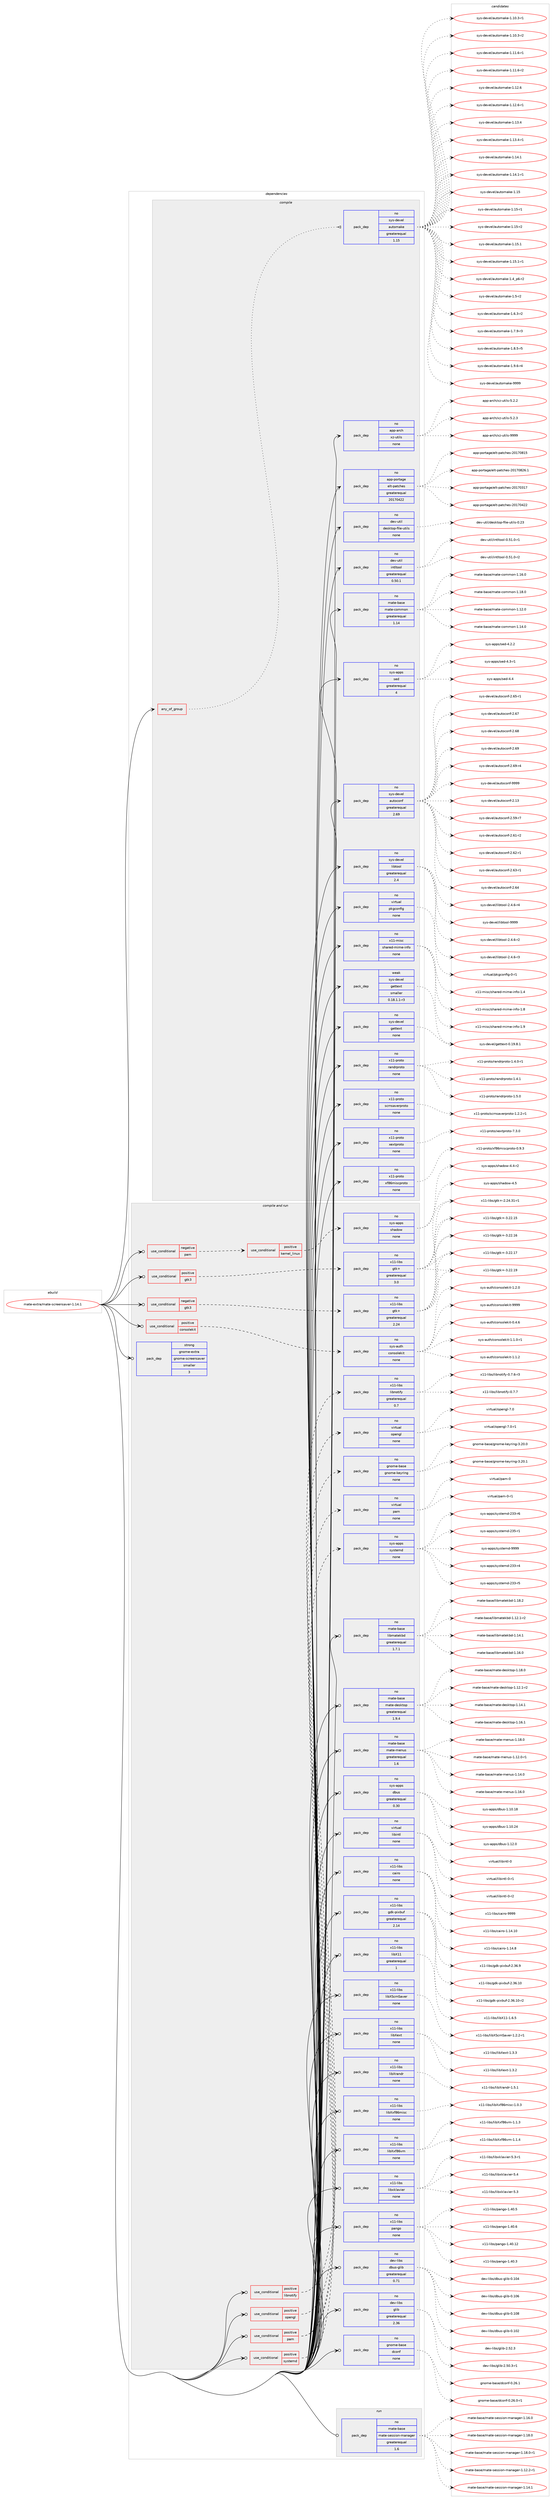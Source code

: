 digraph prolog {

# *************
# Graph options
# *************

newrank=true;
concentrate=true;
compound=true;
graph [rankdir=LR,fontname=Helvetica,fontsize=10,ranksep=1.5];#, ranksep=2.5, nodesep=0.2];
edge  [arrowhead=vee];
node  [fontname=Helvetica,fontsize=10];

# **********
# The ebuild
# **********

subgraph cluster_leftcol {
color=gray;
rank=same;
label=<<i>ebuild</i>>;
id [label="mate-extra/mate-screensaver-1.14.1", color=red, width=4, href="../mate-extra/mate-screensaver-1.14.1.svg"];
}

# ****************
# The dependencies
# ****************

subgraph cluster_midcol {
color=gray;
label=<<i>dependencies</i>>;
subgraph cluster_compile {
fillcolor="#eeeeee";
style=filled;
label=<<i>compile</i>>;
subgraph any5150 {
dependency347742 [label=<<TABLE BORDER="0" CELLBORDER="1" CELLSPACING="0" CELLPADDING="4"><TR><TD CELLPADDING="10">any_of_group</TD></TR></TABLE>>, shape=none, color=red];subgraph pack256157 {
dependency347743 [label=<<TABLE BORDER="0" CELLBORDER="1" CELLSPACING="0" CELLPADDING="4" WIDTH="220"><TR><TD ROWSPAN="6" CELLPADDING="30">pack_dep</TD></TR><TR><TD WIDTH="110">no</TD></TR><TR><TD>sys-devel</TD></TR><TR><TD>automake</TD></TR><TR><TD>greaterequal</TD></TR><TR><TD>1.15</TD></TR></TABLE>>, shape=none, color=blue];
}
dependency347742:e -> dependency347743:w [weight=20,style="dotted",arrowhead="oinv"];
}
id:e -> dependency347742:w [weight=20,style="solid",arrowhead="vee"];
subgraph pack256158 {
dependency347744 [label=<<TABLE BORDER="0" CELLBORDER="1" CELLSPACING="0" CELLPADDING="4" WIDTH="220"><TR><TD ROWSPAN="6" CELLPADDING="30">pack_dep</TD></TR><TR><TD WIDTH="110">no</TD></TR><TR><TD>app-arch</TD></TR><TR><TD>xz-utils</TD></TR><TR><TD>none</TD></TR><TR><TD></TD></TR></TABLE>>, shape=none, color=blue];
}
id:e -> dependency347744:w [weight=20,style="solid",arrowhead="vee"];
subgraph pack256159 {
dependency347745 [label=<<TABLE BORDER="0" CELLBORDER="1" CELLSPACING="0" CELLPADDING="4" WIDTH="220"><TR><TD ROWSPAN="6" CELLPADDING="30">pack_dep</TD></TR><TR><TD WIDTH="110">no</TD></TR><TR><TD>app-portage</TD></TR><TR><TD>elt-patches</TD></TR><TR><TD>greaterequal</TD></TR><TR><TD>20170422</TD></TR></TABLE>>, shape=none, color=blue];
}
id:e -> dependency347745:w [weight=20,style="solid",arrowhead="vee"];
subgraph pack256160 {
dependency347746 [label=<<TABLE BORDER="0" CELLBORDER="1" CELLSPACING="0" CELLPADDING="4" WIDTH="220"><TR><TD ROWSPAN="6" CELLPADDING="30">pack_dep</TD></TR><TR><TD WIDTH="110">no</TD></TR><TR><TD>dev-util</TD></TR><TR><TD>desktop-file-utils</TD></TR><TR><TD>none</TD></TR><TR><TD></TD></TR></TABLE>>, shape=none, color=blue];
}
id:e -> dependency347746:w [weight=20,style="solid",arrowhead="vee"];
subgraph pack256161 {
dependency347747 [label=<<TABLE BORDER="0" CELLBORDER="1" CELLSPACING="0" CELLPADDING="4" WIDTH="220"><TR><TD ROWSPAN="6" CELLPADDING="30">pack_dep</TD></TR><TR><TD WIDTH="110">no</TD></TR><TR><TD>dev-util</TD></TR><TR><TD>intltool</TD></TR><TR><TD>greaterequal</TD></TR><TR><TD>0.50.1</TD></TR></TABLE>>, shape=none, color=blue];
}
id:e -> dependency347747:w [weight=20,style="solid",arrowhead="vee"];
subgraph pack256162 {
dependency347748 [label=<<TABLE BORDER="0" CELLBORDER="1" CELLSPACING="0" CELLPADDING="4" WIDTH="220"><TR><TD ROWSPAN="6" CELLPADDING="30">pack_dep</TD></TR><TR><TD WIDTH="110">no</TD></TR><TR><TD>mate-base</TD></TR><TR><TD>mate-common</TD></TR><TR><TD>greaterequal</TD></TR><TR><TD>1.14</TD></TR></TABLE>>, shape=none, color=blue];
}
id:e -> dependency347748:w [weight=20,style="solid",arrowhead="vee"];
subgraph pack256163 {
dependency347749 [label=<<TABLE BORDER="0" CELLBORDER="1" CELLSPACING="0" CELLPADDING="4" WIDTH="220"><TR><TD ROWSPAN="6" CELLPADDING="30">pack_dep</TD></TR><TR><TD WIDTH="110">no</TD></TR><TR><TD>sys-apps</TD></TR><TR><TD>sed</TD></TR><TR><TD>greaterequal</TD></TR><TR><TD>4</TD></TR></TABLE>>, shape=none, color=blue];
}
id:e -> dependency347749:w [weight=20,style="solid",arrowhead="vee"];
subgraph pack256164 {
dependency347750 [label=<<TABLE BORDER="0" CELLBORDER="1" CELLSPACING="0" CELLPADDING="4" WIDTH="220"><TR><TD ROWSPAN="6" CELLPADDING="30">pack_dep</TD></TR><TR><TD WIDTH="110">no</TD></TR><TR><TD>sys-devel</TD></TR><TR><TD>autoconf</TD></TR><TR><TD>greaterequal</TD></TR><TR><TD>2.69</TD></TR></TABLE>>, shape=none, color=blue];
}
id:e -> dependency347750:w [weight=20,style="solid",arrowhead="vee"];
subgraph pack256165 {
dependency347751 [label=<<TABLE BORDER="0" CELLBORDER="1" CELLSPACING="0" CELLPADDING="4" WIDTH="220"><TR><TD ROWSPAN="6" CELLPADDING="30">pack_dep</TD></TR><TR><TD WIDTH="110">no</TD></TR><TR><TD>sys-devel</TD></TR><TR><TD>gettext</TD></TR><TR><TD>none</TD></TR><TR><TD></TD></TR></TABLE>>, shape=none, color=blue];
}
id:e -> dependency347751:w [weight=20,style="solid",arrowhead="vee"];
subgraph pack256166 {
dependency347752 [label=<<TABLE BORDER="0" CELLBORDER="1" CELLSPACING="0" CELLPADDING="4" WIDTH="220"><TR><TD ROWSPAN="6" CELLPADDING="30">pack_dep</TD></TR><TR><TD WIDTH="110">no</TD></TR><TR><TD>sys-devel</TD></TR><TR><TD>libtool</TD></TR><TR><TD>greaterequal</TD></TR><TR><TD>2.4</TD></TR></TABLE>>, shape=none, color=blue];
}
id:e -> dependency347752:w [weight=20,style="solid",arrowhead="vee"];
subgraph pack256167 {
dependency347753 [label=<<TABLE BORDER="0" CELLBORDER="1" CELLSPACING="0" CELLPADDING="4" WIDTH="220"><TR><TD ROWSPAN="6" CELLPADDING="30">pack_dep</TD></TR><TR><TD WIDTH="110">no</TD></TR><TR><TD>virtual</TD></TR><TR><TD>pkgconfig</TD></TR><TR><TD>none</TD></TR><TR><TD></TD></TR></TABLE>>, shape=none, color=blue];
}
id:e -> dependency347753:w [weight=20,style="solid",arrowhead="vee"];
subgraph pack256168 {
dependency347754 [label=<<TABLE BORDER="0" CELLBORDER="1" CELLSPACING="0" CELLPADDING="4" WIDTH="220"><TR><TD ROWSPAN="6" CELLPADDING="30">pack_dep</TD></TR><TR><TD WIDTH="110">no</TD></TR><TR><TD>x11-misc</TD></TR><TR><TD>shared-mime-info</TD></TR><TR><TD>none</TD></TR><TR><TD></TD></TR></TABLE>>, shape=none, color=blue];
}
id:e -> dependency347754:w [weight=20,style="solid",arrowhead="vee"];
subgraph pack256169 {
dependency347755 [label=<<TABLE BORDER="0" CELLBORDER="1" CELLSPACING="0" CELLPADDING="4" WIDTH="220"><TR><TD ROWSPAN="6" CELLPADDING="30">pack_dep</TD></TR><TR><TD WIDTH="110">no</TD></TR><TR><TD>x11-proto</TD></TR><TR><TD>randrproto</TD></TR><TR><TD>none</TD></TR><TR><TD></TD></TR></TABLE>>, shape=none, color=blue];
}
id:e -> dependency347755:w [weight=20,style="solid",arrowhead="vee"];
subgraph pack256170 {
dependency347756 [label=<<TABLE BORDER="0" CELLBORDER="1" CELLSPACING="0" CELLPADDING="4" WIDTH="220"><TR><TD ROWSPAN="6" CELLPADDING="30">pack_dep</TD></TR><TR><TD WIDTH="110">no</TD></TR><TR><TD>x11-proto</TD></TR><TR><TD>scrnsaverproto</TD></TR><TR><TD>none</TD></TR><TR><TD></TD></TR></TABLE>>, shape=none, color=blue];
}
id:e -> dependency347756:w [weight=20,style="solid",arrowhead="vee"];
subgraph pack256171 {
dependency347757 [label=<<TABLE BORDER="0" CELLBORDER="1" CELLSPACING="0" CELLPADDING="4" WIDTH="220"><TR><TD ROWSPAN="6" CELLPADDING="30">pack_dep</TD></TR><TR><TD WIDTH="110">no</TD></TR><TR><TD>x11-proto</TD></TR><TR><TD>xextproto</TD></TR><TR><TD>none</TD></TR><TR><TD></TD></TR></TABLE>>, shape=none, color=blue];
}
id:e -> dependency347757:w [weight=20,style="solid",arrowhead="vee"];
subgraph pack256172 {
dependency347758 [label=<<TABLE BORDER="0" CELLBORDER="1" CELLSPACING="0" CELLPADDING="4" WIDTH="220"><TR><TD ROWSPAN="6" CELLPADDING="30">pack_dep</TD></TR><TR><TD WIDTH="110">no</TD></TR><TR><TD>x11-proto</TD></TR><TR><TD>xf86miscproto</TD></TR><TR><TD>none</TD></TR><TR><TD></TD></TR></TABLE>>, shape=none, color=blue];
}
id:e -> dependency347758:w [weight=20,style="solid",arrowhead="vee"];
subgraph pack256173 {
dependency347759 [label=<<TABLE BORDER="0" CELLBORDER="1" CELLSPACING="0" CELLPADDING="4" WIDTH="220"><TR><TD ROWSPAN="6" CELLPADDING="30">pack_dep</TD></TR><TR><TD WIDTH="110">weak</TD></TR><TR><TD>sys-devel</TD></TR><TR><TD>gettext</TD></TR><TR><TD>smaller</TD></TR><TR><TD>0.18.1.1-r3</TD></TR></TABLE>>, shape=none, color=blue];
}
id:e -> dependency347759:w [weight=20,style="solid",arrowhead="vee"];
}
subgraph cluster_compileandrun {
fillcolor="#eeeeee";
style=filled;
label=<<i>compile and run</i>>;
subgraph cond86334 {
dependency347760 [label=<<TABLE BORDER="0" CELLBORDER="1" CELLSPACING="0" CELLPADDING="4"><TR><TD ROWSPAN="3" CELLPADDING="10">use_conditional</TD></TR><TR><TD>negative</TD></TR><TR><TD>gtk3</TD></TR></TABLE>>, shape=none, color=red];
subgraph pack256174 {
dependency347761 [label=<<TABLE BORDER="0" CELLBORDER="1" CELLSPACING="0" CELLPADDING="4" WIDTH="220"><TR><TD ROWSPAN="6" CELLPADDING="30">pack_dep</TD></TR><TR><TD WIDTH="110">no</TD></TR><TR><TD>x11-libs</TD></TR><TR><TD>gtk+</TD></TR><TR><TD>greaterequal</TD></TR><TR><TD>2.24</TD></TR></TABLE>>, shape=none, color=blue];
}
dependency347760:e -> dependency347761:w [weight=20,style="dashed",arrowhead="vee"];
}
id:e -> dependency347760:w [weight=20,style="solid",arrowhead="odotvee"];
subgraph cond86335 {
dependency347762 [label=<<TABLE BORDER="0" CELLBORDER="1" CELLSPACING="0" CELLPADDING="4"><TR><TD ROWSPAN="3" CELLPADDING="10">use_conditional</TD></TR><TR><TD>negative</TD></TR><TR><TD>pam</TD></TR></TABLE>>, shape=none, color=red];
subgraph cond86336 {
dependency347763 [label=<<TABLE BORDER="0" CELLBORDER="1" CELLSPACING="0" CELLPADDING="4"><TR><TD ROWSPAN="3" CELLPADDING="10">use_conditional</TD></TR><TR><TD>positive</TD></TR><TR><TD>kernel_linux</TD></TR></TABLE>>, shape=none, color=red];
subgraph pack256175 {
dependency347764 [label=<<TABLE BORDER="0" CELLBORDER="1" CELLSPACING="0" CELLPADDING="4" WIDTH="220"><TR><TD ROWSPAN="6" CELLPADDING="30">pack_dep</TD></TR><TR><TD WIDTH="110">no</TD></TR><TR><TD>sys-apps</TD></TR><TR><TD>shadow</TD></TR><TR><TD>none</TD></TR><TR><TD></TD></TR></TABLE>>, shape=none, color=blue];
}
dependency347763:e -> dependency347764:w [weight=20,style="dashed",arrowhead="vee"];
}
dependency347762:e -> dependency347763:w [weight=20,style="dashed",arrowhead="vee"];
}
id:e -> dependency347762:w [weight=20,style="solid",arrowhead="odotvee"];
subgraph cond86337 {
dependency347765 [label=<<TABLE BORDER="0" CELLBORDER="1" CELLSPACING="0" CELLPADDING="4"><TR><TD ROWSPAN="3" CELLPADDING="10">use_conditional</TD></TR><TR><TD>positive</TD></TR><TR><TD>consolekit</TD></TR></TABLE>>, shape=none, color=red];
subgraph pack256176 {
dependency347766 [label=<<TABLE BORDER="0" CELLBORDER="1" CELLSPACING="0" CELLPADDING="4" WIDTH="220"><TR><TD ROWSPAN="6" CELLPADDING="30">pack_dep</TD></TR><TR><TD WIDTH="110">no</TD></TR><TR><TD>sys-auth</TD></TR><TR><TD>consolekit</TD></TR><TR><TD>none</TD></TR><TR><TD></TD></TR></TABLE>>, shape=none, color=blue];
}
dependency347765:e -> dependency347766:w [weight=20,style="dashed",arrowhead="vee"];
}
id:e -> dependency347765:w [weight=20,style="solid",arrowhead="odotvee"];
subgraph cond86338 {
dependency347767 [label=<<TABLE BORDER="0" CELLBORDER="1" CELLSPACING="0" CELLPADDING="4"><TR><TD ROWSPAN="3" CELLPADDING="10">use_conditional</TD></TR><TR><TD>positive</TD></TR><TR><TD>gtk3</TD></TR></TABLE>>, shape=none, color=red];
subgraph pack256177 {
dependency347768 [label=<<TABLE BORDER="0" CELLBORDER="1" CELLSPACING="0" CELLPADDING="4" WIDTH="220"><TR><TD ROWSPAN="6" CELLPADDING="30">pack_dep</TD></TR><TR><TD WIDTH="110">no</TD></TR><TR><TD>x11-libs</TD></TR><TR><TD>gtk+</TD></TR><TR><TD>greaterequal</TD></TR><TR><TD>3.0</TD></TR></TABLE>>, shape=none, color=blue];
}
dependency347767:e -> dependency347768:w [weight=20,style="dashed",arrowhead="vee"];
}
id:e -> dependency347767:w [weight=20,style="solid",arrowhead="odotvee"];
subgraph cond86339 {
dependency347769 [label=<<TABLE BORDER="0" CELLBORDER="1" CELLSPACING="0" CELLPADDING="4"><TR><TD ROWSPAN="3" CELLPADDING="10">use_conditional</TD></TR><TR><TD>positive</TD></TR><TR><TD>libnotify</TD></TR></TABLE>>, shape=none, color=red];
subgraph pack256178 {
dependency347770 [label=<<TABLE BORDER="0" CELLBORDER="1" CELLSPACING="0" CELLPADDING="4" WIDTH="220"><TR><TD ROWSPAN="6" CELLPADDING="30">pack_dep</TD></TR><TR><TD WIDTH="110">no</TD></TR><TR><TD>x11-libs</TD></TR><TR><TD>libnotify</TD></TR><TR><TD>greaterequal</TD></TR><TR><TD>0.7</TD></TR></TABLE>>, shape=none, color=blue];
}
dependency347769:e -> dependency347770:w [weight=20,style="dashed",arrowhead="vee"];
}
id:e -> dependency347769:w [weight=20,style="solid",arrowhead="odotvee"];
subgraph cond86340 {
dependency347771 [label=<<TABLE BORDER="0" CELLBORDER="1" CELLSPACING="0" CELLPADDING="4"><TR><TD ROWSPAN="3" CELLPADDING="10">use_conditional</TD></TR><TR><TD>positive</TD></TR><TR><TD>opengl</TD></TR></TABLE>>, shape=none, color=red];
subgraph pack256179 {
dependency347772 [label=<<TABLE BORDER="0" CELLBORDER="1" CELLSPACING="0" CELLPADDING="4" WIDTH="220"><TR><TD ROWSPAN="6" CELLPADDING="30">pack_dep</TD></TR><TR><TD WIDTH="110">no</TD></TR><TR><TD>virtual</TD></TR><TR><TD>opengl</TD></TR><TR><TD>none</TD></TR><TR><TD></TD></TR></TABLE>>, shape=none, color=blue];
}
dependency347771:e -> dependency347772:w [weight=20,style="dashed",arrowhead="vee"];
}
id:e -> dependency347771:w [weight=20,style="solid",arrowhead="odotvee"];
subgraph cond86341 {
dependency347773 [label=<<TABLE BORDER="0" CELLBORDER="1" CELLSPACING="0" CELLPADDING="4"><TR><TD ROWSPAN="3" CELLPADDING="10">use_conditional</TD></TR><TR><TD>positive</TD></TR><TR><TD>pam</TD></TR></TABLE>>, shape=none, color=red];
subgraph pack256180 {
dependency347774 [label=<<TABLE BORDER="0" CELLBORDER="1" CELLSPACING="0" CELLPADDING="4" WIDTH="220"><TR><TD ROWSPAN="6" CELLPADDING="30">pack_dep</TD></TR><TR><TD WIDTH="110">no</TD></TR><TR><TD>gnome-base</TD></TR><TR><TD>gnome-keyring</TD></TR><TR><TD>none</TD></TR><TR><TD></TD></TR></TABLE>>, shape=none, color=blue];
}
dependency347773:e -> dependency347774:w [weight=20,style="dashed",arrowhead="vee"];
subgraph pack256181 {
dependency347775 [label=<<TABLE BORDER="0" CELLBORDER="1" CELLSPACING="0" CELLPADDING="4" WIDTH="220"><TR><TD ROWSPAN="6" CELLPADDING="30">pack_dep</TD></TR><TR><TD WIDTH="110">no</TD></TR><TR><TD>virtual</TD></TR><TR><TD>pam</TD></TR><TR><TD>none</TD></TR><TR><TD></TD></TR></TABLE>>, shape=none, color=blue];
}
dependency347773:e -> dependency347775:w [weight=20,style="dashed",arrowhead="vee"];
}
id:e -> dependency347773:w [weight=20,style="solid",arrowhead="odotvee"];
subgraph cond86342 {
dependency347776 [label=<<TABLE BORDER="0" CELLBORDER="1" CELLSPACING="0" CELLPADDING="4"><TR><TD ROWSPAN="3" CELLPADDING="10">use_conditional</TD></TR><TR><TD>positive</TD></TR><TR><TD>systemd</TD></TR></TABLE>>, shape=none, color=red];
subgraph pack256182 {
dependency347777 [label=<<TABLE BORDER="0" CELLBORDER="1" CELLSPACING="0" CELLPADDING="4" WIDTH="220"><TR><TD ROWSPAN="6" CELLPADDING="30">pack_dep</TD></TR><TR><TD WIDTH="110">no</TD></TR><TR><TD>sys-apps</TD></TR><TR><TD>systemd</TD></TR><TR><TD>none</TD></TR><TR><TD></TD></TR></TABLE>>, shape=none, color=blue];
}
dependency347776:e -> dependency347777:w [weight=20,style="dashed",arrowhead="vee"];
}
id:e -> dependency347776:w [weight=20,style="solid",arrowhead="odotvee"];
subgraph pack256183 {
dependency347778 [label=<<TABLE BORDER="0" CELLBORDER="1" CELLSPACING="0" CELLPADDING="4" WIDTH="220"><TR><TD ROWSPAN="6" CELLPADDING="30">pack_dep</TD></TR><TR><TD WIDTH="110">no</TD></TR><TR><TD>dev-libs</TD></TR><TR><TD>dbus-glib</TD></TR><TR><TD>greaterequal</TD></TR><TR><TD>0.71</TD></TR></TABLE>>, shape=none, color=blue];
}
id:e -> dependency347778:w [weight=20,style="solid",arrowhead="odotvee"];
subgraph pack256184 {
dependency347779 [label=<<TABLE BORDER="0" CELLBORDER="1" CELLSPACING="0" CELLPADDING="4" WIDTH="220"><TR><TD ROWSPAN="6" CELLPADDING="30">pack_dep</TD></TR><TR><TD WIDTH="110">no</TD></TR><TR><TD>dev-libs</TD></TR><TR><TD>glib</TD></TR><TR><TD>greaterequal</TD></TR><TR><TD>2.36</TD></TR></TABLE>>, shape=none, color=blue];
}
id:e -> dependency347779:w [weight=20,style="solid",arrowhead="odotvee"];
subgraph pack256185 {
dependency347780 [label=<<TABLE BORDER="0" CELLBORDER="1" CELLSPACING="0" CELLPADDING="4" WIDTH="220"><TR><TD ROWSPAN="6" CELLPADDING="30">pack_dep</TD></TR><TR><TD WIDTH="110">no</TD></TR><TR><TD>gnome-base</TD></TR><TR><TD>dconf</TD></TR><TR><TD>none</TD></TR><TR><TD></TD></TR></TABLE>>, shape=none, color=blue];
}
id:e -> dependency347780:w [weight=20,style="solid",arrowhead="odotvee"];
subgraph pack256186 {
dependency347781 [label=<<TABLE BORDER="0" CELLBORDER="1" CELLSPACING="0" CELLPADDING="4" WIDTH="220"><TR><TD ROWSPAN="6" CELLPADDING="30">pack_dep</TD></TR><TR><TD WIDTH="110">no</TD></TR><TR><TD>mate-base</TD></TR><TR><TD>libmatekbd</TD></TR><TR><TD>greaterequal</TD></TR><TR><TD>1.7.1</TD></TR></TABLE>>, shape=none, color=blue];
}
id:e -> dependency347781:w [weight=20,style="solid",arrowhead="odotvee"];
subgraph pack256187 {
dependency347782 [label=<<TABLE BORDER="0" CELLBORDER="1" CELLSPACING="0" CELLPADDING="4" WIDTH="220"><TR><TD ROWSPAN="6" CELLPADDING="30">pack_dep</TD></TR><TR><TD WIDTH="110">no</TD></TR><TR><TD>mate-base</TD></TR><TR><TD>mate-desktop</TD></TR><TR><TD>greaterequal</TD></TR><TR><TD>1.9.4</TD></TR></TABLE>>, shape=none, color=blue];
}
id:e -> dependency347782:w [weight=20,style="solid",arrowhead="odotvee"];
subgraph pack256188 {
dependency347783 [label=<<TABLE BORDER="0" CELLBORDER="1" CELLSPACING="0" CELLPADDING="4" WIDTH="220"><TR><TD ROWSPAN="6" CELLPADDING="30">pack_dep</TD></TR><TR><TD WIDTH="110">no</TD></TR><TR><TD>mate-base</TD></TR><TR><TD>mate-menus</TD></TR><TR><TD>greaterequal</TD></TR><TR><TD>1.6</TD></TR></TABLE>>, shape=none, color=blue];
}
id:e -> dependency347783:w [weight=20,style="solid",arrowhead="odotvee"];
subgraph pack256189 {
dependency347784 [label=<<TABLE BORDER="0" CELLBORDER="1" CELLSPACING="0" CELLPADDING="4" WIDTH="220"><TR><TD ROWSPAN="6" CELLPADDING="30">pack_dep</TD></TR><TR><TD WIDTH="110">no</TD></TR><TR><TD>sys-apps</TD></TR><TR><TD>dbus</TD></TR><TR><TD>greaterequal</TD></TR><TR><TD>0.30</TD></TR></TABLE>>, shape=none, color=blue];
}
id:e -> dependency347784:w [weight=20,style="solid",arrowhead="odotvee"];
subgraph pack256190 {
dependency347785 [label=<<TABLE BORDER="0" CELLBORDER="1" CELLSPACING="0" CELLPADDING="4" WIDTH="220"><TR><TD ROWSPAN="6" CELLPADDING="30">pack_dep</TD></TR><TR><TD WIDTH="110">no</TD></TR><TR><TD>virtual</TD></TR><TR><TD>libintl</TD></TR><TR><TD>none</TD></TR><TR><TD></TD></TR></TABLE>>, shape=none, color=blue];
}
id:e -> dependency347785:w [weight=20,style="solid",arrowhead="odotvee"];
subgraph pack256191 {
dependency347786 [label=<<TABLE BORDER="0" CELLBORDER="1" CELLSPACING="0" CELLPADDING="4" WIDTH="220"><TR><TD ROWSPAN="6" CELLPADDING="30">pack_dep</TD></TR><TR><TD WIDTH="110">no</TD></TR><TR><TD>x11-libs</TD></TR><TR><TD>cairo</TD></TR><TR><TD>none</TD></TR><TR><TD></TD></TR></TABLE>>, shape=none, color=blue];
}
id:e -> dependency347786:w [weight=20,style="solid",arrowhead="odotvee"];
subgraph pack256192 {
dependency347787 [label=<<TABLE BORDER="0" CELLBORDER="1" CELLSPACING="0" CELLPADDING="4" WIDTH="220"><TR><TD ROWSPAN="6" CELLPADDING="30">pack_dep</TD></TR><TR><TD WIDTH="110">no</TD></TR><TR><TD>x11-libs</TD></TR><TR><TD>gdk-pixbuf</TD></TR><TR><TD>greaterequal</TD></TR><TR><TD>2.14</TD></TR></TABLE>>, shape=none, color=blue];
}
id:e -> dependency347787:w [weight=20,style="solid",arrowhead="odotvee"];
subgraph pack256193 {
dependency347788 [label=<<TABLE BORDER="0" CELLBORDER="1" CELLSPACING="0" CELLPADDING="4" WIDTH="220"><TR><TD ROWSPAN="6" CELLPADDING="30">pack_dep</TD></TR><TR><TD WIDTH="110">no</TD></TR><TR><TD>x11-libs</TD></TR><TR><TD>libX11</TD></TR><TR><TD>greaterequal</TD></TR><TR><TD>1</TD></TR></TABLE>>, shape=none, color=blue];
}
id:e -> dependency347788:w [weight=20,style="solid",arrowhead="odotvee"];
subgraph pack256194 {
dependency347789 [label=<<TABLE BORDER="0" CELLBORDER="1" CELLSPACING="0" CELLPADDING="4" WIDTH="220"><TR><TD ROWSPAN="6" CELLPADDING="30">pack_dep</TD></TR><TR><TD WIDTH="110">no</TD></TR><TR><TD>x11-libs</TD></TR><TR><TD>libXScrnSaver</TD></TR><TR><TD>none</TD></TR><TR><TD></TD></TR></TABLE>>, shape=none, color=blue];
}
id:e -> dependency347789:w [weight=20,style="solid",arrowhead="odotvee"];
subgraph pack256195 {
dependency347790 [label=<<TABLE BORDER="0" CELLBORDER="1" CELLSPACING="0" CELLPADDING="4" WIDTH="220"><TR><TD ROWSPAN="6" CELLPADDING="30">pack_dep</TD></TR><TR><TD WIDTH="110">no</TD></TR><TR><TD>x11-libs</TD></TR><TR><TD>libXext</TD></TR><TR><TD>none</TD></TR><TR><TD></TD></TR></TABLE>>, shape=none, color=blue];
}
id:e -> dependency347790:w [weight=20,style="solid",arrowhead="odotvee"];
subgraph pack256196 {
dependency347791 [label=<<TABLE BORDER="0" CELLBORDER="1" CELLSPACING="0" CELLPADDING="4" WIDTH="220"><TR><TD ROWSPAN="6" CELLPADDING="30">pack_dep</TD></TR><TR><TD WIDTH="110">no</TD></TR><TR><TD>x11-libs</TD></TR><TR><TD>libXrandr</TD></TR><TR><TD>none</TD></TR><TR><TD></TD></TR></TABLE>>, shape=none, color=blue];
}
id:e -> dependency347791:w [weight=20,style="solid",arrowhead="odotvee"];
subgraph pack256197 {
dependency347792 [label=<<TABLE BORDER="0" CELLBORDER="1" CELLSPACING="0" CELLPADDING="4" WIDTH="220"><TR><TD ROWSPAN="6" CELLPADDING="30">pack_dep</TD></TR><TR><TD WIDTH="110">no</TD></TR><TR><TD>x11-libs</TD></TR><TR><TD>libXxf86misc</TD></TR><TR><TD>none</TD></TR><TR><TD></TD></TR></TABLE>>, shape=none, color=blue];
}
id:e -> dependency347792:w [weight=20,style="solid",arrowhead="odotvee"];
subgraph pack256198 {
dependency347793 [label=<<TABLE BORDER="0" CELLBORDER="1" CELLSPACING="0" CELLPADDING="4" WIDTH="220"><TR><TD ROWSPAN="6" CELLPADDING="30">pack_dep</TD></TR><TR><TD WIDTH="110">no</TD></TR><TR><TD>x11-libs</TD></TR><TR><TD>libXxf86vm</TD></TR><TR><TD>none</TD></TR><TR><TD></TD></TR></TABLE>>, shape=none, color=blue];
}
id:e -> dependency347793:w [weight=20,style="solid",arrowhead="odotvee"];
subgraph pack256199 {
dependency347794 [label=<<TABLE BORDER="0" CELLBORDER="1" CELLSPACING="0" CELLPADDING="4" WIDTH="220"><TR><TD ROWSPAN="6" CELLPADDING="30">pack_dep</TD></TR><TR><TD WIDTH="110">no</TD></TR><TR><TD>x11-libs</TD></TR><TR><TD>libxklavier</TD></TR><TR><TD>none</TD></TR><TR><TD></TD></TR></TABLE>>, shape=none, color=blue];
}
id:e -> dependency347794:w [weight=20,style="solid",arrowhead="odotvee"];
subgraph pack256200 {
dependency347795 [label=<<TABLE BORDER="0" CELLBORDER="1" CELLSPACING="0" CELLPADDING="4" WIDTH="220"><TR><TD ROWSPAN="6" CELLPADDING="30">pack_dep</TD></TR><TR><TD WIDTH="110">no</TD></TR><TR><TD>x11-libs</TD></TR><TR><TD>pango</TD></TR><TR><TD>none</TD></TR><TR><TD></TD></TR></TABLE>>, shape=none, color=blue];
}
id:e -> dependency347795:w [weight=20,style="solid",arrowhead="odotvee"];
subgraph pack256201 {
dependency347796 [label=<<TABLE BORDER="0" CELLBORDER="1" CELLSPACING="0" CELLPADDING="4" WIDTH="220"><TR><TD ROWSPAN="6" CELLPADDING="30">pack_dep</TD></TR><TR><TD WIDTH="110">strong</TD></TR><TR><TD>gnome-extra</TD></TR><TR><TD>gnome-screensaver</TD></TR><TR><TD>smaller</TD></TR><TR><TD>3</TD></TR></TABLE>>, shape=none, color=blue];
}
id:e -> dependency347796:w [weight=20,style="solid",arrowhead="odotvee"];
}
subgraph cluster_run {
fillcolor="#eeeeee";
style=filled;
label=<<i>run</i>>;
subgraph pack256202 {
dependency347797 [label=<<TABLE BORDER="0" CELLBORDER="1" CELLSPACING="0" CELLPADDING="4" WIDTH="220"><TR><TD ROWSPAN="6" CELLPADDING="30">pack_dep</TD></TR><TR><TD WIDTH="110">no</TD></TR><TR><TD>mate-base</TD></TR><TR><TD>mate-session-manager</TD></TR><TR><TD>greaterequal</TD></TR><TR><TD>1.6</TD></TR></TABLE>>, shape=none, color=blue];
}
id:e -> dependency347797:w [weight=20,style="solid",arrowhead="odot"];
}
}

# **************
# The candidates
# **************

subgraph cluster_choices {
rank=same;
color=gray;
label=<<i>candidates</i>>;

subgraph choice256157 {
color=black;
nodesep=1;
choice11512111545100101118101108479711711611110997107101454946494846514511449 [label="sys-devel/automake-1.10.3-r1", color=red, width=4,href="../sys-devel/automake-1.10.3-r1.svg"];
choice11512111545100101118101108479711711611110997107101454946494846514511450 [label="sys-devel/automake-1.10.3-r2", color=red, width=4,href="../sys-devel/automake-1.10.3-r2.svg"];
choice11512111545100101118101108479711711611110997107101454946494946544511449 [label="sys-devel/automake-1.11.6-r1", color=red, width=4,href="../sys-devel/automake-1.11.6-r1.svg"];
choice11512111545100101118101108479711711611110997107101454946494946544511450 [label="sys-devel/automake-1.11.6-r2", color=red, width=4,href="../sys-devel/automake-1.11.6-r2.svg"];
choice1151211154510010111810110847971171161111099710710145494649504654 [label="sys-devel/automake-1.12.6", color=red, width=4,href="../sys-devel/automake-1.12.6.svg"];
choice11512111545100101118101108479711711611110997107101454946495046544511449 [label="sys-devel/automake-1.12.6-r1", color=red, width=4,href="../sys-devel/automake-1.12.6-r1.svg"];
choice1151211154510010111810110847971171161111099710710145494649514652 [label="sys-devel/automake-1.13.4", color=red, width=4,href="../sys-devel/automake-1.13.4.svg"];
choice11512111545100101118101108479711711611110997107101454946495146524511449 [label="sys-devel/automake-1.13.4-r1", color=red, width=4,href="../sys-devel/automake-1.13.4-r1.svg"];
choice1151211154510010111810110847971171161111099710710145494649524649 [label="sys-devel/automake-1.14.1", color=red, width=4,href="../sys-devel/automake-1.14.1.svg"];
choice11512111545100101118101108479711711611110997107101454946495246494511449 [label="sys-devel/automake-1.14.1-r1", color=red, width=4,href="../sys-devel/automake-1.14.1-r1.svg"];
choice115121115451001011181011084797117116111109971071014549464953 [label="sys-devel/automake-1.15", color=red, width=4,href="../sys-devel/automake-1.15.svg"];
choice1151211154510010111810110847971171161111099710710145494649534511449 [label="sys-devel/automake-1.15-r1", color=red, width=4,href="../sys-devel/automake-1.15-r1.svg"];
choice1151211154510010111810110847971171161111099710710145494649534511450 [label="sys-devel/automake-1.15-r2", color=red, width=4,href="../sys-devel/automake-1.15-r2.svg"];
choice1151211154510010111810110847971171161111099710710145494649534649 [label="sys-devel/automake-1.15.1", color=red, width=4,href="../sys-devel/automake-1.15.1.svg"];
choice11512111545100101118101108479711711611110997107101454946495346494511449 [label="sys-devel/automake-1.15.1-r1", color=red, width=4,href="../sys-devel/automake-1.15.1-r1.svg"];
choice115121115451001011181011084797117116111109971071014549465295112544511450 [label="sys-devel/automake-1.4_p6-r2", color=red, width=4,href="../sys-devel/automake-1.4_p6-r2.svg"];
choice11512111545100101118101108479711711611110997107101454946534511450 [label="sys-devel/automake-1.5-r2", color=red, width=4,href="../sys-devel/automake-1.5-r2.svg"];
choice115121115451001011181011084797117116111109971071014549465446514511450 [label="sys-devel/automake-1.6.3-r2", color=red, width=4,href="../sys-devel/automake-1.6.3-r2.svg"];
choice115121115451001011181011084797117116111109971071014549465546574511451 [label="sys-devel/automake-1.7.9-r3", color=red, width=4,href="../sys-devel/automake-1.7.9-r3.svg"];
choice115121115451001011181011084797117116111109971071014549465646534511453 [label="sys-devel/automake-1.8.5-r5", color=red, width=4,href="../sys-devel/automake-1.8.5-r5.svg"];
choice115121115451001011181011084797117116111109971071014549465746544511452 [label="sys-devel/automake-1.9.6-r4", color=red, width=4,href="../sys-devel/automake-1.9.6-r4.svg"];
choice115121115451001011181011084797117116111109971071014557575757 [label="sys-devel/automake-9999", color=red, width=4,href="../sys-devel/automake-9999.svg"];
dependency347743:e -> choice11512111545100101118101108479711711611110997107101454946494846514511449:w [style=dotted,weight="100"];
dependency347743:e -> choice11512111545100101118101108479711711611110997107101454946494846514511450:w [style=dotted,weight="100"];
dependency347743:e -> choice11512111545100101118101108479711711611110997107101454946494946544511449:w [style=dotted,weight="100"];
dependency347743:e -> choice11512111545100101118101108479711711611110997107101454946494946544511450:w [style=dotted,weight="100"];
dependency347743:e -> choice1151211154510010111810110847971171161111099710710145494649504654:w [style=dotted,weight="100"];
dependency347743:e -> choice11512111545100101118101108479711711611110997107101454946495046544511449:w [style=dotted,weight="100"];
dependency347743:e -> choice1151211154510010111810110847971171161111099710710145494649514652:w [style=dotted,weight="100"];
dependency347743:e -> choice11512111545100101118101108479711711611110997107101454946495146524511449:w [style=dotted,weight="100"];
dependency347743:e -> choice1151211154510010111810110847971171161111099710710145494649524649:w [style=dotted,weight="100"];
dependency347743:e -> choice11512111545100101118101108479711711611110997107101454946495246494511449:w [style=dotted,weight="100"];
dependency347743:e -> choice115121115451001011181011084797117116111109971071014549464953:w [style=dotted,weight="100"];
dependency347743:e -> choice1151211154510010111810110847971171161111099710710145494649534511449:w [style=dotted,weight="100"];
dependency347743:e -> choice1151211154510010111810110847971171161111099710710145494649534511450:w [style=dotted,weight="100"];
dependency347743:e -> choice1151211154510010111810110847971171161111099710710145494649534649:w [style=dotted,weight="100"];
dependency347743:e -> choice11512111545100101118101108479711711611110997107101454946495346494511449:w [style=dotted,weight="100"];
dependency347743:e -> choice115121115451001011181011084797117116111109971071014549465295112544511450:w [style=dotted,weight="100"];
dependency347743:e -> choice11512111545100101118101108479711711611110997107101454946534511450:w [style=dotted,weight="100"];
dependency347743:e -> choice115121115451001011181011084797117116111109971071014549465446514511450:w [style=dotted,weight="100"];
dependency347743:e -> choice115121115451001011181011084797117116111109971071014549465546574511451:w [style=dotted,weight="100"];
dependency347743:e -> choice115121115451001011181011084797117116111109971071014549465646534511453:w [style=dotted,weight="100"];
dependency347743:e -> choice115121115451001011181011084797117116111109971071014549465746544511452:w [style=dotted,weight="100"];
dependency347743:e -> choice115121115451001011181011084797117116111109971071014557575757:w [style=dotted,weight="100"];
}
subgraph choice256158 {
color=black;
nodesep=1;
choice971121124597114991044712012245117116105108115455346504650 [label="app-arch/xz-utils-5.2.2", color=red, width=4,href="../app-arch/xz-utils-5.2.2.svg"];
choice971121124597114991044712012245117116105108115455346504651 [label="app-arch/xz-utils-5.2.3", color=red, width=4,href="../app-arch/xz-utils-5.2.3.svg"];
choice9711211245971149910447120122451171161051081154557575757 [label="app-arch/xz-utils-9999", color=red, width=4,href="../app-arch/xz-utils-9999.svg"];
dependency347744:e -> choice971121124597114991044712012245117116105108115455346504650:w [style=dotted,weight="100"];
dependency347744:e -> choice971121124597114991044712012245117116105108115455346504651:w [style=dotted,weight="100"];
dependency347744:e -> choice9711211245971149910447120122451171161051081154557575757:w [style=dotted,weight="100"];
}
subgraph choice256159 {
color=black;
nodesep=1;
choice97112112451121111141169710310147101108116451129711699104101115455048495548514955 [label="app-portage/elt-patches-20170317", color=red, width=4,href="../app-portage/elt-patches-20170317.svg"];
choice97112112451121111141169710310147101108116451129711699104101115455048495548525050 [label="app-portage/elt-patches-20170422", color=red, width=4,href="../app-portage/elt-patches-20170422.svg"];
choice97112112451121111141169710310147101108116451129711699104101115455048495548564953 [label="app-portage/elt-patches-20170815", color=red, width=4,href="../app-portage/elt-patches-20170815.svg"];
choice971121124511211111411697103101471011081164511297116991041011154550484955485650544649 [label="app-portage/elt-patches-20170826.1", color=red, width=4,href="../app-portage/elt-patches-20170826.1.svg"];
dependency347745:e -> choice97112112451121111141169710310147101108116451129711699104101115455048495548514955:w [style=dotted,weight="100"];
dependency347745:e -> choice97112112451121111141169710310147101108116451129711699104101115455048495548525050:w [style=dotted,weight="100"];
dependency347745:e -> choice97112112451121111141169710310147101108116451129711699104101115455048495548564953:w [style=dotted,weight="100"];
dependency347745:e -> choice971121124511211111411697103101471011081164511297116991041011154550484955485650544649:w [style=dotted,weight="100"];
}
subgraph choice256160 {
color=black;
nodesep=1;
choice100101118451171161051084710010111510711611111245102105108101451171161051081154548465051 [label="dev-util/desktop-file-utils-0.23", color=red, width=4,href="../dev-util/desktop-file-utils-0.23.svg"];
dependency347746:e -> choice100101118451171161051084710010111510711611111245102105108101451171161051081154548465051:w [style=dotted,weight="100"];
}
subgraph choice256161 {
color=black;
nodesep=1;
choice1001011184511711610510847105110116108116111111108454846534946484511449 [label="dev-util/intltool-0.51.0-r1", color=red, width=4,href="../dev-util/intltool-0.51.0-r1.svg"];
choice1001011184511711610510847105110116108116111111108454846534946484511450 [label="dev-util/intltool-0.51.0-r2", color=red, width=4,href="../dev-util/intltool-0.51.0-r2.svg"];
dependency347747:e -> choice1001011184511711610510847105110116108116111111108454846534946484511449:w [style=dotted,weight="100"];
dependency347747:e -> choice1001011184511711610510847105110116108116111111108454846534946484511450:w [style=dotted,weight="100"];
}
subgraph choice256162 {
color=black;
nodesep=1;
choice109971161014598971151014710997116101459911110910911111045494649504648 [label="mate-base/mate-common-1.12.0", color=red, width=4,href="../mate-base/mate-common-1.12.0.svg"];
choice109971161014598971151014710997116101459911110910911111045494649524648 [label="mate-base/mate-common-1.14.0", color=red, width=4,href="../mate-base/mate-common-1.14.0.svg"];
choice109971161014598971151014710997116101459911110910911111045494649544648 [label="mate-base/mate-common-1.16.0", color=red, width=4,href="../mate-base/mate-common-1.16.0.svg"];
choice109971161014598971151014710997116101459911110910911111045494649564648 [label="mate-base/mate-common-1.18.0", color=red, width=4,href="../mate-base/mate-common-1.18.0.svg"];
dependency347748:e -> choice109971161014598971151014710997116101459911110910911111045494649504648:w [style=dotted,weight="100"];
dependency347748:e -> choice109971161014598971151014710997116101459911110910911111045494649524648:w [style=dotted,weight="100"];
dependency347748:e -> choice109971161014598971151014710997116101459911110910911111045494649544648:w [style=dotted,weight="100"];
dependency347748:e -> choice109971161014598971151014710997116101459911110910911111045494649564648:w [style=dotted,weight="100"];
}
subgraph choice256163 {
color=black;
nodesep=1;
choice115121115459711211211547115101100455246504650 [label="sys-apps/sed-4.2.2", color=red, width=4,href="../sys-apps/sed-4.2.2.svg"];
choice115121115459711211211547115101100455246514511449 [label="sys-apps/sed-4.3-r1", color=red, width=4,href="../sys-apps/sed-4.3-r1.svg"];
choice11512111545971121121154711510110045524652 [label="sys-apps/sed-4.4", color=red, width=4,href="../sys-apps/sed-4.4.svg"];
dependency347749:e -> choice115121115459711211211547115101100455246504650:w [style=dotted,weight="100"];
dependency347749:e -> choice115121115459711211211547115101100455246514511449:w [style=dotted,weight="100"];
dependency347749:e -> choice11512111545971121121154711510110045524652:w [style=dotted,weight="100"];
}
subgraph choice256164 {
color=black;
nodesep=1;
choice115121115451001011181011084797117116111991111101024550464951 [label="sys-devel/autoconf-2.13", color=red, width=4,href="../sys-devel/autoconf-2.13.svg"];
choice1151211154510010111810110847971171161119911111010245504653574511455 [label="sys-devel/autoconf-2.59-r7", color=red, width=4,href="../sys-devel/autoconf-2.59-r7.svg"];
choice1151211154510010111810110847971171161119911111010245504654494511450 [label="sys-devel/autoconf-2.61-r2", color=red, width=4,href="../sys-devel/autoconf-2.61-r2.svg"];
choice1151211154510010111810110847971171161119911111010245504654504511449 [label="sys-devel/autoconf-2.62-r1", color=red, width=4,href="../sys-devel/autoconf-2.62-r1.svg"];
choice1151211154510010111810110847971171161119911111010245504654514511449 [label="sys-devel/autoconf-2.63-r1", color=red, width=4,href="../sys-devel/autoconf-2.63-r1.svg"];
choice115121115451001011181011084797117116111991111101024550465452 [label="sys-devel/autoconf-2.64", color=red, width=4,href="../sys-devel/autoconf-2.64.svg"];
choice1151211154510010111810110847971171161119911111010245504654534511449 [label="sys-devel/autoconf-2.65-r1", color=red, width=4,href="../sys-devel/autoconf-2.65-r1.svg"];
choice115121115451001011181011084797117116111991111101024550465455 [label="sys-devel/autoconf-2.67", color=red, width=4,href="../sys-devel/autoconf-2.67.svg"];
choice115121115451001011181011084797117116111991111101024550465456 [label="sys-devel/autoconf-2.68", color=red, width=4,href="../sys-devel/autoconf-2.68.svg"];
choice115121115451001011181011084797117116111991111101024550465457 [label="sys-devel/autoconf-2.69", color=red, width=4,href="../sys-devel/autoconf-2.69.svg"];
choice1151211154510010111810110847971171161119911111010245504654574511452 [label="sys-devel/autoconf-2.69-r4", color=red, width=4,href="../sys-devel/autoconf-2.69-r4.svg"];
choice115121115451001011181011084797117116111991111101024557575757 [label="sys-devel/autoconf-9999", color=red, width=4,href="../sys-devel/autoconf-9999.svg"];
dependency347750:e -> choice115121115451001011181011084797117116111991111101024550464951:w [style=dotted,weight="100"];
dependency347750:e -> choice1151211154510010111810110847971171161119911111010245504653574511455:w [style=dotted,weight="100"];
dependency347750:e -> choice1151211154510010111810110847971171161119911111010245504654494511450:w [style=dotted,weight="100"];
dependency347750:e -> choice1151211154510010111810110847971171161119911111010245504654504511449:w [style=dotted,weight="100"];
dependency347750:e -> choice1151211154510010111810110847971171161119911111010245504654514511449:w [style=dotted,weight="100"];
dependency347750:e -> choice115121115451001011181011084797117116111991111101024550465452:w [style=dotted,weight="100"];
dependency347750:e -> choice1151211154510010111810110847971171161119911111010245504654534511449:w [style=dotted,weight="100"];
dependency347750:e -> choice115121115451001011181011084797117116111991111101024550465455:w [style=dotted,weight="100"];
dependency347750:e -> choice115121115451001011181011084797117116111991111101024550465456:w [style=dotted,weight="100"];
dependency347750:e -> choice115121115451001011181011084797117116111991111101024550465457:w [style=dotted,weight="100"];
dependency347750:e -> choice1151211154510010111810110847971171161119911111010245504654574511452:w [style=dotted,weight="100"];
dependency347750:e -> choice115121115451001011181011084797117116111991111101024557575757:w [style=dotted,weight="100"];
}
subgraph choice256165 {
color=black;
nodesep=1;
choice1151211154510010111810110847103101116116101120116454846495746564649 [label="sys-devel/gettext-0.19.8.1", color=red, width=4,href="../sys-devel/gettext-0.19.8.1.svg"];
dependency347751:e -> choice1151211154510010111810110847103101116116101120116454846495746564649:w [style=dotted,weight="100"];
}
subgraph choice256166 {
color=black;
nodesep=1;
choice1151211154510010111810110847108105981161111111084550465246544511450 [label="sys-devel/libtool-2.4.6-r2", color=red, width=4,href="../sys-devel/libtool-2.4.6-r2.svg"];
choice1151211154510010111810110847108105981161111111084550465246544511451 [label="sys-devel/libtool-2.4.6-r3", color=red, width=4,href="../sys-devel/libtool-2.4.6-r3.svg"];
choice1151211154510010111810110847108105981161111111084550465246544511452 [label="sys-devel/libtool-2.4.6-r4", color=red, width=4,href="../sys-devel/libtool-2.4.6-r4.svg"];
choice1151211154510010111810110847108105981161111111084557575757 [label="sys-devel/libtool-9999", color=red, width=4,href="../sys-devel/libtool-9999.svg"];
dependency347752:e -> choice1151211154510010111810110847108105981161111111084550465246544511450:w [style=dotted,weight="100"];
dependency347752:e -> choice1151211154510010111810110847108105981161111111084550465246544511451:w [style=dotted,weight="100"];
dependency347752:e -> choice1151211154510010111810110847108105981161111111084550465246544511452:w [style=dotted,weight="100"];
dependency347752:e -> choice1151211154510010111810110847108105981161111111084557575757:w [style=dotted,weight="100"];
}
subgraph choice256167 {
color=black;
nodesep=1;
choice11810511411611797108471121071039911111010210510345484511449 [label="virtual/pkgconfig-0-r1", color=red, width=4,href="../virtual/pkgconfig-0-r1.svg"];
dependency347753:e -> choice11810511411611797108471121071039911111010210510345484511449:w [style=dotted,weight="100"];
}
subgraph choice256168 {
color=black;
nodesep=1;
choice120494945109105115994711510497114101100451091051091014510511010211145494652 [label="x11-misc/shared-mime-info-1.4", color=red, width=4,href="../x11-misc/shared-mime-info-1.4.svg"];
choice120494945109105115994711510497114101100451091051091014510511010211145494656 [label="x11-misc/shared-mime-info-1.8", color=red, width=4,href="../x11-misc/shared-mime-info-1.8.svg"];
choice120494945109105115994711510497114101100451091051091014510511010211145494657 [label="x11-misc/shared-mime-info-1.9", color=red, width=4,href="../x11-misc/shared-mime-info-1.9.svg"];
dependency347754:e -> choice120494945109105115994711510497114101100451091051091014510511010211145494652:w [style=dotted,weight="100"];
dependency347754:e -> choice120494945109105115994711510497114101100451091051091014510511010211145494656:w [style=dotted,weight="100"];
dependency347754:e -> choice120494945109105115994711510497114101100451091051091014510511010211145494657:w [style=dotted,weight="100"];
}
subgraph choice256169 {
color=black;
nodesep=1;
choice12049494511211411111611147114971101001141121141111161114549465246484511449 [label="x11-proto/randrproto-1.4.0-r1", color=red, width=4,href="../x11-proto/randrproto-1.4.0-r1.svg"];
choice1204949451121141111161114711497110100114112114111116111454946524649 [label="x11-proto/randrproto-1.4.1", color=red, width=4,href="../x11-proto/randrproto-1.4.1.svg"];
choice1204949451121141111161114711497110100114112114111116111454946534648 [label="x11-proto/randrproto-1.5.0", color=red, width=4,href="../x11-proto/randrproto-1.5.0.svg"];
dependency347755:e -> choice12049494511211411111611147114971101001141121141111161114549465246484511449:w [style=dotted,weight="100"];
dependency347755:e -> choice1204949451121141111161114711497110100114112114111116111454946524649:w [style=dotted,weight="100"];
dependency347755:e -> choice1204949451121141111161114711497110100114112114111116111454946534648:w [style=dotted,weight="100"];
}
subgraph choice256170 {
color=black;
nodesep=1;
choice1204949451121141111161114711599114110115971181011141121141111161114549465046504511449 [label="x11-proto/scrnsaverproto-1.2.2-r1", color=red, width=4,href="../x11-proto/scrnsaverproto-1.2.2-r1.svg"];
dependency347756:e -> choice1204949451121141111161114711599114110115971181011141121141111161114549465046504511449:w [style=dotted,weight="100"];
}
subgraph choice256171 {
color=black;
nodesep=1;
choice12049494511211411111611147120101120116112114111116111455546514648 [label="x11-proto/xextproto-7.3.0", color=red, width=4,href="../x11-proto/xextproto-7.3.0.svg"];
dependency347757:e -> choice12049494511211411111611147120101120116112114111116111455546514648:w [style=dotted,weight="100"];
}
subgraph choice256172 {
color=black;
nodesep=1;
choice12049494511211411111611147120102565410910511599112114111116111454846574651 [label="x11-proto/xf86miscproto-0.9.3", color=red, width=4,href="../x11-proto/xf86miscproto-0.9.3.svg"];
dependency347758:e -> choice12049494511211411111611147120102565410910511599112114111116111454846574651:w [style=dotted,weight="100"];
}
subgraph choice256173 {
color=black;
nodesep=1;
choice1151211154510010111810110847103101116116101120116454846495746564649 [label="sys-devel/gettext-0.19.8.1", color=red, width=4,href="../sys-devel/gettext-0.19.8.1.svg"];
dependency347759:e -> choice1151211154510010111810110847103101116116101120116454846495746564649:w [style=dotted,weight="100"];
}
subgraph choice256174 {
color=black;
nodesep=1;
choice12049494510810598115471031161074345504650524651494511449 [label="x11-libs/gtk+-2.24.31-r1", color=red, width=4,href="../x11-libs/gtk+-2.24.31-r1.svg"];
choice1204949451081059811547103116107434551465050464953 [label="x11-libs/gtk+-3.22.15", color=red, width=4,href="../x11-libs/gtk+-3.22.15.svg"];
choice1204949451081059811547103116107434551465050464954 [label="x11-libs/gtk+-3.22.16", color=red, width=4,href="../x11-libs/gtk+-3.22.16.svg"];
choice1204949451081059811547103116107434551465050464955 [label="x11-libs/gtk+-3.22.17", color=red, width=4,href="../x11-libs/gtk+-3.22.17.svg"];
choice1204949451081059811547103116107434551465050464957 [label="x11-libs/gtk+-3.22.19", color=red, width=4,href="../x11-libs/gtk+-3.22.19.svg"];
dependency347761:e -> choice12049494510810598115471031161074345504650524651494511449:w [style=dotted,weight="100"];
dependency347761:e -> choice1204949451081059811547103116107434551465050464953:w [style=dotted,weight="100"];
dependency347761:e -> choice1204949451081059811547103116107434551465050464954:w [style=dotted,weight="100"];
dependency347761:e -> choice1204949451081059811547103116107434551465050464955:w [style=dotted,weight="100"];
dependency347761:e -> choice1204949451081059811547103116107434551465050464957:w [style=dotted,weight="100"];
}
subgraph choice256175 {
color=black;
nodesep=1;
choice11512111545971121121154711510497100111119455246524511450 [label="sys-apps/shadow-4.4-r2", color=red, width=4,href="../sys-apps/shadow-4.4-r2.svg"];
choice1151211154597112112115471151049710011111945524653 [label="sys-apps/shadow-4.5", color=red, width=4,href="../sys-apps/shadow-4.5.svg"];
dependency347764:e -> choice11512111545971121121154711510497100111119455246524511450:w [style=dotted,weight="100"];
dependency347764:e -> choice1151211154597112112115471151049710011111945524653:w [style=dotted,weight="100"];
}
subgraph choice256176 {
color=black;
nodesep=1;
choice11512111545971171161044799111110115111108101107105116454846524654 [label="sys-auth/consolekit-0.4.6", color=red, width=4,href="../sys-auth/consolekit-0.4.6.svg"];
choice115121115459711711610447991111101151111081011071051164549464946484511449 [label="sys-auth/consolekit-1.1.0-r1", color=red, width=4,href="../sys-auth/consolekit-1.1.0-r1.svg"];
choice11512111545971171161044799111110115111108101107105116454946494650 [label="sys-auth/consolekit-1.1.2", color=red, width=4,href="../sys-auth/consolekit-1.1.2.svg"];
choice11512111545971171161044799111110115111108101107105116454946504648 [label="sys-auth/consolekit-1.2.0", color=red, width=4,href="../sys-auth/consolekit-1.2.0.svg"];
choice115121115459711711610447991111101151111081011071051164557575757 [label="sys-auth/consolekit-9999", color=red, width=4,href="../sys-auth/consolekit-9999.svg"];
dependency347766:e -> choice11512111545971171161044799111110115111108101107105116454846524654:w [style=dotted,weight="100"];
dependency347766:e -> choice115121115459711711610447991111101151111081011071051164549464946484511449:w [style=dotted,weight="100"];
dependency347766:e -> choice11512111545971171161044799111110115111108101107105116454946494650:w [style=dotted,weight="100"];
dependency347766:e -> choice11512111545971171161044799111110115111108101107105116454946504648:w [style=dotted,weight="100"];
dependency347766:e -> choice115121115459711711610447991111101151111081011071051164557575757:w [style=dotted,weight="100"];
}
subgraph choice256177 {
color=black;
nodesep=1;
choice12049494510810598115471031161074345504650524651494511449 [label="x11-libs/gtk+-2.24.31-r1", color=red, width=4,href="../x11-libs/gtk+-2.24.31-r1.svg"];
choice1204949451081059811547103116107434551465050464953 [label="x11-libs/gtk+-3.22.15", color=red, width=4,href="../x11-libs/gtk+-3.22.15.svg"];
choice1204949451081059811547103116107434551465050464954 [label="x11-libs/gtk+-3.22.16", color=red, width=4,href="../x11-libs/gtk+-3.22.16.svg"];
choice1204949451081059811547103116107434551465050464955 [label="x11-libs/gtk+-3.22.17", color=red, width=4,href="../x11-libs/gtk+-3.22.17.svg"];
choice1204949451081059811547103116107434551465050464957 [label="x11-libs/gtk+-3.22.19", color=red, width=4,href="../x11-libs/gtk+-3.22.19.svg"];
dependency347768:e -> choice12049494510810598115471031161074345504650524651494511449:w [style=dotted,weight="100"];
dependency347768:e -> choice1204949451081059811547103116107434551465050464953:w [style=dotted,weight="100"];
dependency347768:e -> choice1204949451081059811547103116107434551465050464954:w [style=dotted,weight="100"];
dependency347768:e -> choice1204949451081059811547103116107434551465050464955:w [style=dotted,weight="100"];
dependency347768:e -> choice1204949451081059811547103116107434551465050464957:w [style=dotted,weight="100"];
}
subgraph choice256178 {
color=black;
nodesep=1;
choice1204949451081059811547108105981101111161051021214548465546544511451 [label="x11-libs/libnotify-0.7.6-r3", color=red, width=4,href="../x11-libs/libnotify-0.7.6-r3.svg"];
choice120494945108105981154710810598110111116105102121454846554655 [label="x11-libs/libnotify-0.7.7", color=red, width=4,href="../x11-libs/libnotify-0.7.7.svg"];
dependency347770:e -> choice1204949451081059811547108105981101111161051021214548465546544511451:w [style=dotted,weight="100"];
dependency347770:e -> choice120494945108105981154710810598110111116105102121454846554655:w [style=dotted,weight="100"];
}
subgraph choice256179 {
color=black;
nodesep=1;
choice118105114116117971084711111210111010310845554648 [label="virtual/opengl-7.0", color=red, width=4,href="../virtual/opengl-7.0.svg"];
choice1181051141161179710847111112101110103108455546484511449 [label="virtual/opengl-7.0-r1", color=red, width=4,href="../virtual/opengl-7.0-r1.svg"];
dependency347772:e -> choice118105114116117971084711111210111010310845554648:w [style=dotted,weight="100"];
dependency347772:e -> choice1181051141161179710847111112101110103108455546484511449:w [style=dotted,weight="100"];
}
subgraph choice256180 {
color=black;
nodesep=1;
choice103110111109101459897115101471031101111091014510710112111410511010345514650484648 [label="gnome-base/gnome-keyring-3.20.0", color=red, width=4,href="../gnome-base/gnome-keyring-3.20.0.svg"];
choice103110111109101459897115101471031101111091014510710112111410511010345514650484649 [label="gnome-base/gnome-keyring-3.20.1", color=red, width=4,href="../gnome-base/gnome-keyring-3.20.1.svg"];
dependency347774:e -> choice103110111109101459897115101471031101111091014510710112111410511010345514650484648:w [style=dotted,weight="100"];
dependency347774:e -> choice103110111109101459897115101471031101111091014510710112111410511010345514650484649:w [style=dotted,weight="100"];
}
subgraph choice256181 {
color=black;
nodesep=1;
choice1181051141161179710847112971094548 [label="virtual/pam-0", color=red, width=4,href="../virtual/pam-0.svg"];
choice11810511411611797108471129710945484511449 [label="virtual/pam-0-r1", color=red, width=4,href="../virtual/pam-0-r1.svg"];
dependency347775:e -> choice1181051141161179710847112971094548:w [style=dotted,weight="100"];
dependency347775:e -> choice11810511411611797108471129710945484511449:w [style=dotted,weight="100"];
}
subgraph choice256182 {
color=black;
nodesep=1;
choice115121115459711211211547115121115116101109100455051514511452 [label="sys-apps/systemd-233-r4", color=red, width=4,href="../sys-apps/systemd-233-r4.svg"];
choice115121115459711211211547115121115116101109100455051514511453 [label="sys-apps/systemd-233-r5", color=red, width=4,href="../sys-apps/systemd-233-r5.svg"];
choice115121115459711211211547115121115116101109100455051514511454 [label="sys-apps/systemd-233-r6", color=red, width=4,href="../sys-apps/systemd-233-r6.svg"];
choice115121115459711211211547115121115116101109100455051534511449 [label="sys-apps/systemd-235-r1", color=red, width=4,href="../sys-apps/systemd-235-r1.svg"];
choice1151211154597112112115471151211151161011091004557575757 [label="sys-apps/systemd-9999", color=red, width=4,href="../sys-apps/systemd-9999.svg"];
dependency347777:e -> choice115121115459711211211547115121115116101109100455051514511452:w [style=dotted,weight="100"];
dependency347777:e -> choice115121115459711211211547115121115116101109100455051514511453:w [style=dotted,weight="100"];
dependency347777:e -> choice115121115459711211211547115121115116101109100455051514511454:w [style=dotted,weight="100"];
dependency347777:e -> choice115121115459711211211547115121115116101109100455051534511449:w [style=dotted,weight="100"];
dependency347777:e -> choice1151211154597112112115471151211151161011091004557575757:w [style=dotted,weight="100"];
}
subgraph choice256183 {
color=black;
nodesep=1;
choice100101118451081059811547100981171154510310810598454846494850 [label="dev-libs/dbus-glib-0.102", color=red, width=4,href="../dev-libs/dbus-glib-0.102.svg"];
choice100101118451081059811547100981171154510310810598454846494852 [label="dev-libs/dbus-glib-0.104", color=red, width=4,href="../dev-libs/dbus-glib-0.104.svg"];
choice100101118451081059811547100981171154510310810598454846494854 [label="dev-libs/dbus-glib-0.106", color=red, width=4,href="../dev-libs/dbus-glib-0.106.svg"];
choice100101118451081059811547100981171154510310810598454846494856 [label="dev-libs/dbus-glib-0.108", color=red, width=4,href="../dev-libs/dbus-glib-0.108.svg"];
dependency347778:e -> choice100101118451081059811547100981171154510310810598454846494850:w [style=dotted,weight="100"];
dependency347778:e -> choice100101118451081059811547100981171154510310810598454846494852:w [style=dotted,weight="100"];
dependency347778:e -> choice100101118451081059811547100981171154510310810598454846494854:w [style=dotted,weight="100"];
dependency347778:e -> choice100101118451081059811547100981171154510310810598454846494856:w [style=dotted,weight="100"];
}
subgraph choice256184 {
color=black;
nodesep=1;
choice10010111845108105981154710310810598455046534846514511449 [label="dev-libs/glib-2.50.3-r1", color=red, width=4,href="../dev-libs/glib-2.50.3-r1.svg"];
choice1001011184510810598115471031081059845504653504651 [label="dev-libs/glib-2.52.3", color=red, width=4,href="../dev-libs/glib-2.52.3.svg"];
dependency347779:e -> choice10010111845108105981154710310810598455046534846514511449:w [style=dotted,weight="100"];
dependency347779:e -> choice1001011184510810598115471031081059845504653504651:w [style=dotted,weight="100"];
}
subgraph choice256185 {
color=black;
nodesep=1;
choice1031101111091014598971151014710099111110102454846505446484511449 [label="gnome-base/dconf-0.26.0-r1", color=red, width=4,href="../gnome-base/dconf-0.26.0-r1.svg"];
choice103110111109101459897115101471009911111010245484650544649 [label="gnome-base/dconf-0.26.1", color=red, width=4,href="../gnome-base/dconf-0.26.1.svg"];
dependency347780:e -> choice1031101111091014598971151014710099111110102454846505446484511449:w [style=dotted,weight="100"];
dependency347780:e -> choice103110111109101459897115101471009911111010245484650544649:w [style=dotted,weight="100"];
}
subgraph choice256186 {
color=black;
nodesep=1;
choice1099711610145989711510147108105981099711610110798100454946495046494511450 [label="mate-base/libmatekbd-1.12.1-r2", color=red, width=4,href="../mate-base/libmatekbd-1.12.1-r2.svg"];
choice109971161014598971151014710810598109971161011079810045494649524649 [label="mate-base/libmatekbd-1.14.1", color=red, width=4,href="../mate-base/libmatekbd-1.14.1.svg"];
choice109971161014598971151014710810598109971161011079810045494649544648 [label="mate-base/libmatekbd-1.16.0", color=red, width=4,href="../mate-base/libmatekbd-1.16.0.svg"];
choice109971161014598971151014710810598109971161011079810045494649564650 [label="mate-base/libmatekbd-1.18.2", color=red, width=4,href="../mate-base/libmatekbd-1.18.2.svg"];
dependency347781:e -> choice1099711610145989711510147108105981099711610110798100454946495046494511450:w [style=dotted,weight="100"];
dependency347781:e -> choice109971161014598971151014710810598109971161011079810045494649524649:w [style=dotted,weight="100"];
dependency347781:e -> choice109971161014598971151014710810598109971161011079810045494649544648:w [style=dotted,weight="100"];
dependency347781:e -> choice109971161014598971151014710810598109971161011079810045494649564650:w [style=dotted,weight="100"];
}
subgraph choice256187 {
color=black;
nodesep=1;
choice10997116101459897115101471099711610145100101115107116111112454946495046494511450 [label="mate-base/mate-desktop-1.12.1-r2", color=red, width=4,href="../mate-base/mate-desktop-1.12.1-r2.svg"];
choice1099711610145989711510147109971161014510010111510711611111245494649524649 [label="mate-base/mate-desktop-1.14.1", color=red, width=4,href="../mate-base/mate-desktop-1.14.1.svg"];
choice1099711610145989711510147109971161014510010111510711611111245494649544649 [label="mate-base/mate-desktop-1.16.1", color=red, width=4,href="../mate-base/mate-desktop-1.16.1.svg"];
choice1099711610145989711510147109971161014510010111510711611111245494649564648 [label="mate-base/mate-desktop-1.18.0", color=red, width=4,href="../mate-base/mate-desktop-1.18.0.svg"];
dependency347782:e -> choice10997116101459897115101471099711610145100101115107116111112454946495046494511450:w [style=dotted,weight="100"];
dependency347782:e -> choice1099711610145989711510147109971161014510010111510711611111245494649524649:w [style=dotted,weight="100"];
dependency347782:e -> choice1099711610145989711510147109971161014510010111510711611111245494649544649:w [style=dotted,weight="100"];
dependency347782:e -> choice1099711610145989711510147109971161014510010111510711611111245494649564648:w [style=dotted,weight="100"];
}
subgraph choice256188 {
color=black;
nodesep=1;
choice10997116101459897115101471099711610145109101110117115454946495046484511449 [label="mate-base/mate-menus-1.12.0-r1", color=red, width=4,href="../mate-base/mate-menus-1.12.0-r1.svg"];
choice1099711610145989711510147109971161014510910111011711545494649524648 [label="mate-base/mate-menus-1.14.0", color=red, width=4,href="../mate-base/mate-menus-1.14.0.svg"];
choice1099711610145989711510147109971161014510910111011711545494649544648 [label="mate-base/mate-menus-1.16.0", color=red, width=4,href="../mate-base/mate-menus-1.16.0.svg"];
choice1099711610145989711510147109971161014510910111011711545494649564648 [label="mate-base/mate-menus-1.18.0", color=red, width=4,href="../mate-base/mate-menus-1.18.0.svg"];
dependency347783:e -> choice10997116101459897115101471099711610145109101110117115454946495046484511449:w [style=dotted,weight="100"];
dependency347783:e -> choice1099711610145989711510147109971161014510910111011711545494649524648:w [style=dotted,weight="100"];
dependency347783:e -> choice1099711610145989711510147109971161014510910111011711545494649544648:w [style=dotted,weight="100"];
dependency347783:e -> choice1099711610145989711510147109971161014510910111011711545494649564648:w [style=dotted,weight="100"];
}
subgraph choice256189 {
color=black;
nodesep=1;
choice115121115459711211211547100981171154549464948464956 [label="sys-apps/dbus-1.10.18", color=red, width=4,href="../sys-apps/dbus-1.10.18.svg"];
choice115121115459711211211547100981171154549464948465052 [label="sys-apps/dbus-1.10.24", color=red, width=4,href="../sys-apps/dbus-1.10.24.svg"];
choice1151211154597112112115471009811711545494649504648 [label="sys-apps/dbus-1.12.0", color=red, width=4,href="../sys-apps/dbus-1.12.0.svg"];
dependency347784:e -> choice115121115459711211211547100981171154549464948464956:w [style=dotted,weight="100"];
dependency347784:e -> choice115121115459711211211547100981171154549464948465052:w [style=dotted,weight="100"];
dependency347784:e -> choice1151211154597112112115471009811711545494649504648:w [style=dotted,weight="100"];
}
subgraph choice256190 {
color=black;
nodesep=1;
choice1181051141161179710847108105981051101161084548 [label="virtual/libintl-0", color=red, width=4,href="../virtual/libintl-0.svg"];
choice11810511411611797108471081059810511011610845484511449 [label="virtual/libintl-0-r1", color=red, width=4,href="../virtual/libintl-0-r1.svg"];
choice11810511411611797108471081059810511011610845484511450 [label="virtual/libintl-0-r2", color=red, width=4,href="../virtual/libintl-0-r2.svg"];
dependency347785:e -> choice1181051141161179710847108105981051101161084548:w [style=dotted,weight="100"];
dependency347785:e -> choice11810511411611797108471081059810511011610845484511449:w [style=dotted,weight="100"];
dependency347785:e -> choice11810511411611797108471081059810511011610845484511450:w [style=dotted,weight="100"];
}
subgraph choice256191 {
color=black;
nodesep=1;
choice120494945108105981154799971051141114549464952464948 [label="x11-libs/cairo-1.14.10", color=red, width=4,href="../x11-libs/cairo-1.14.10.svg"];
choice1204949451081059811547999710511411145494649524656 [label="x11-libs/cairo-1.14.8", color=red, width=4,href="../x11-libs/cairo-1.14.8.svg"];
choice120494945108105981154799971051141114557575757 [label="x11-libs/cairo-9999", color=red, width=4,href="../x11-libs/cairo-9999.svg"];
dependency347786:e -> choice120494945108105981154799971051141114549464952464948:w [style=dotted,weight="100"];
dependency347786:e -> choice1204949451081059811547999710511411145494649524656:w [style=dotted,weight="100"];
dependency347786:e -> choice120494945108105981154799971051141114557575757:w [style=dotted,weight="100"];
}
subgraph choice256192 {
color=black;
nodesep=1;
choice120494945108105981154710310010745112105120981171024550465154464948 [label="x11-libs/gdk-pixbuf-2.36.10", color=red, width=4,href="../x11-libs/gdk-pixbuf-2.36.10.svg"];
choice1204949451081059811547103100107451121051209811710245504651544649484511450 [label="x11-libs/gdk-pixbuf-2.36.10-r2", color=red, width=4,href="../x11-libs/gdk-pixbuf-2.36.10-r2.svg"];
choice1204949451081059811547103100107451121051209811710245504651544657 [label="x11-libs/gdk-pixbuf-2.36.9", color=red, width=4,href="../x11-libs/gdk-pixbuf-2.36.9.svg"];
dependency347787:e -> choice120494945108105981154710310010745112105120981171024550465154464948:w [style=dotted,weight="100"];
dependency347787:e -> choice1204949451081059811547103100107451121051209811710245504651544649484511450:w [style=dotted,weight="100"];
dependency347787:e -> choice1204949451081059811547103100107451121051209811710245504651544657:w [style=dotted,weight="100"];
}
subgraph choice256193 {
color=black;
nodesep=1;
choice120494945108105981154710810598884949454946544653 [label="x11-libs/libX11-1.6.5", color=red, width=4,href="../x11-libs/libX11-1.6.5.svg"];
dependency347788:e -> choice120494945108105981154710810598884949454946544653:w [style=dotted,weight="100"];
}
subgraph choice256194 {
color=black;
nodesep=1;
choice12049494510810598115471081059888839911411083971181011144549465046504511449 [label="x11-libs/libXScrnSaver-1.2.2-r1", color=red, width=4,href="../x11-libs/libXScrnSaver-1.2.2-r1.svg"];
dependency347789:e -> choice12049494510810598115471081059888839911411083971181011144549465046504511449:w [style=dotted,weight="100"];
}
subgraph choice256195 {
color=black;
nodesep=1;
choice12049494510810598115471081059888101120116454946514650 [label="x11-libs/libXext-1.3.2", color=red, width=4,href="../x11-libs/libXext-1.3.2.svg"];
choice12049494510810598115471081059888101120116454946514651 [label="x11-libs/libXext-1.3.3", color=red, width=4,href="../x11-libs/libXext-1.3.3.svg"];
dependency347790:e -> choice12049494510810598115471081059888101120116454946514650:w [style=dotted,weight="100"];
dependency347790:e -> choice12049494510810598115471081059888101120116454946514651:w [style=dotted,weight="100"];
}
subgraph choice256196 {
color=black;
nodesep=1;
choice1204949451081059811547108105988811497110100114454946534649 [label="x11-libs/libXrandr-1.5.1", color=red, width=4,href="../x11-libs/libXrandr-1.5.1.svg"];
dependency347791:e -> choice1204949451081059811547108105988811497110100114454946534649:w [style=dotted,weight="100"];
}
subgraph choice256197 {
color=black;
nodesep=1;
choice12049494510810598115471081059888120102565410910511599454946484651 [label="x11-libs/libXxf86misc-1.0.3", color=red, width=4,href="../x11-libs/libXxf86misc-1.0.3.svg"];
dependency347792:e -> choice12049494510810598115471081059888120102565410910511599454946484651:w [style=dotted,weight="100"];
}
subgraph choice256198 {
color=black;
nodesep=1;
choice120494945108105981154710810598881201025654118109454946494651 [label="x11-libs/libXxf86vm-1.1.3", color=red, width=4,href="../x11-libs/libXxf86vm-1.1.3.svg"];
choice120494945108105981154710810598881201025654118109454946494652 [label="x11-libs/libXxf86vm-1.1.4", color=red, width=4,href="../x11-libs/libXxf86vm-1.1.4.svg"];
dependency347793:e -> choice120494945108105981154710810598881201025654118109454946494651:w [style=dotted,weight="100"];
dependency347793:e -> choice120494945108105981154710810598881201025654118109454946494652:w [style=dotted,weight="100"];
}
subgraph choice256199 {
color=black;
nodesep=1;
choice1204949451081059811547108105981201071089711810510111445534651 [label="x11-libs/libxklavier-5.3", color=red, width=4,href="../x11-libs/libxklavier-5.3.svg"];
choice12049494510810598115471081059812010710897118105101114455346514511449 [label="x11-libs/libxklavier-5.3-r1", color=red, width=4,href="../x11-libs/libxklavier-5.3-r1.svg"];
choice1204949451081059811547108105981201071089711810510111445534652 [label="x11-libs/libxklavier-5.4", color=red, width=4,href="../x11-libs/libxklavier-5.4.svg"];
dependency347794:e -> choice1204949451081059811547108105981201071089711810510111445534651:w [style=dotted,weight="100"];
dependency347794:e -> choice12049494510810598115471081059812010710897118105101114455346514511449:w [style=dotted,weight="100"];
dependency347794:e -> choice1204949451081059811547108105981201071089711810510111445534652:w [style=dotted,weight="100"];
}
subgraph choice256200 {
color=black;
nodesep=1;
choice1204949451081059811547112971101031114549465248464950 [label="x11-libs/pango-1.40.12", color=red, width=4,href="../x11-libs/pango-1.40.12.svg"];
choice12049494510810598115471129711010311145494652484651 [label="x11-libs/pango-1.40.3", color=red, width=4,href="../x11-libs/pango-1.40.3.svg"];
choice12049494510810598115471129711010311145494652484653 [label="x11-libs/pango-1.40.5", color=red, width=4,href="../x11-libs/pango-1.40.5.svg"];
choice12049494510810598115471129711010311145494652484654 [label="x11-libs/pango-1.40.6", color=red, width=4,href="../x11-libs/pango-1.40.6.svg"];
dependency347795:e -> choice1204949451081059811547112971101031114549465248464950:w [style=dotted,weight="100"];
dependency347795:e -> choice12049494510810598115471129711010311145494652484651:w [style=dotted,weight="100"];
dependency347795:e -> choice12049494510810598115471129711010311145494652484653:w [style=dotted,weight="100"];
dependency347795:e -> choice12049494510810598115471129711010311145494652484654:w [style=dotted,weight="100"];
}
subgraph choice256201 {
color=black;
nodesep=1;
}
subgraph choice256202 {
color=black;
nodesep=1;
choice10997116101459897115101471099711610145115101115115105111110451099711097103101114454946495046504511449 [label="mate-base/mate-session-manager-1.12.2-r1", color=red, width=4,href="../mate-base/mate-session-manager-1.12.2-r1.svg"];
choice1099711610145989711510147109971161014511510111511510511111045109971109710310111445494649524649 [label="mate-base/mate-session-manager-1.14.1", color=red, width=4,href="../mate-base/mate-session-manager-1.14.1.svg"];
choice1099711610145989711510147109971161014511510111511510511111045109971109710310111445494649544648 [label="mate-base/mate-session-manager-1.16.0", color=red, width=4,href="../mate-base/mate-session-manager-1.16.0.svg"];
choice1099711610145989711510147109971161014511510111511510511111045109971109710310111445494649564648 [label="mate-base/mate-session-manager-1.18.0", color=red, width=4,href="../mate-base/mate-session-manager-1.18.0.svg"];
choice10997116101459897115101471099711610145115101115115105111110451099711097103101114454946495646484511449 [label="mate-base/mate-session-manager-1.18.0-r1", color=red, width=4,href="../mate-base/mate-session-manager-1.18.0-r1.svg"];
dependency347797:e -> choice10997116101459897115101471099711610145115101115115105111110451099711097103101114454946495046504511449:w [style=dotted,weight="100"];
dependency347797:e -> choice1099711610145989711510147109971161014511510111511510511111045109971109710310111445494649524649:w [style=dotted,weight="100"];
dependency347797:e -> choice1099711610145989711510147109971161014511510111511510511111045109971109710310111445494649544648:w [style=dotted,weight="100"];
dependency347797:e -> choice1099711610145989711510147109971161014511510111511510511111045109971109710310111445494649564648:w [style=dotted,weight="100"];
dependency347797:e -> choice10997116101459897115101471099711610145115101115115105111110451099711097103101114454946495646484511449:w [style=dotted,weight="100"];
}
}

}
